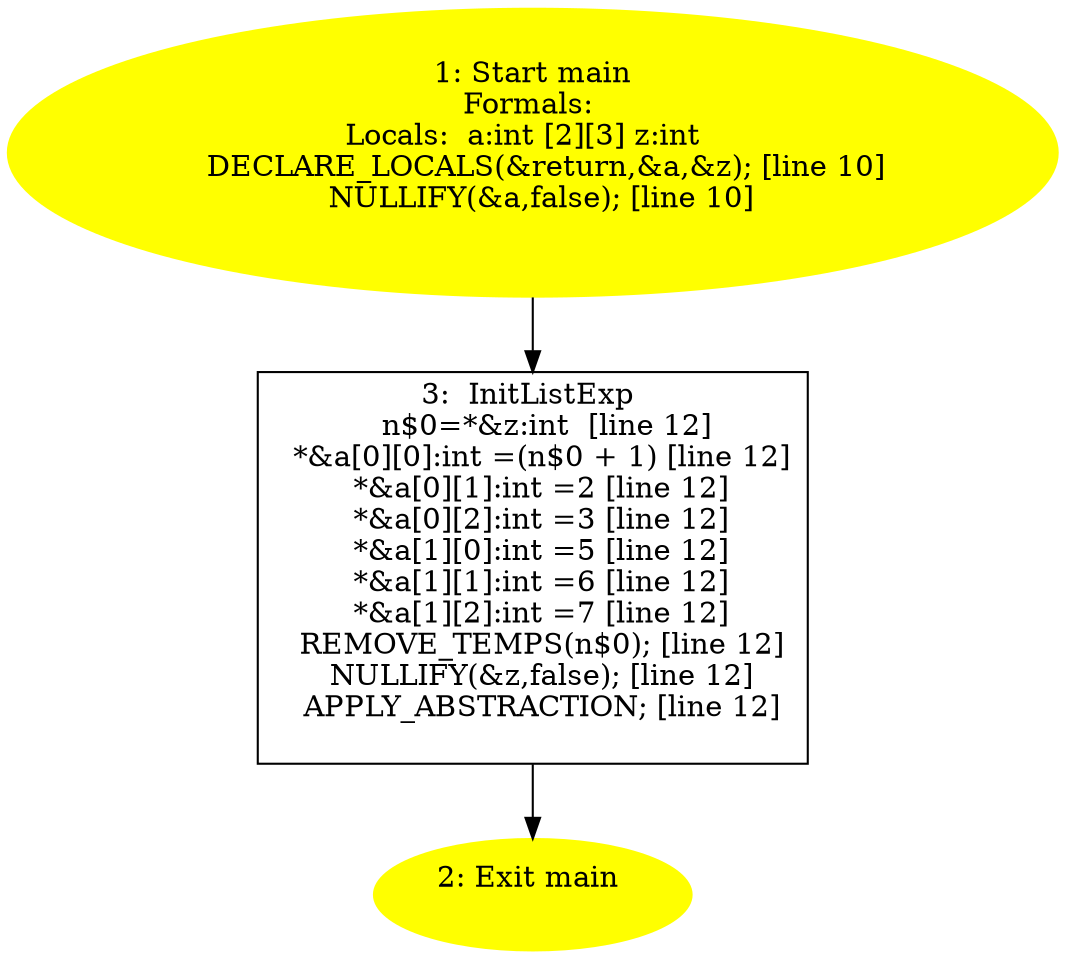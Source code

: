 digraph iCFG {
3 [label="3:  InitListExp \n   n$0=*&z:int  [line 12]\n  *&a[0][0]:int =(n$0 + 1) [line 12]\n  *&a[0][1]:int =2 [line 12]\n  *&a[0][2]:int =3 [line 12]\n  *&a[1][0]:int =5 [line 12]\n  *&a[1][1]:int =6 [line 12]\n  *&a[1][2]:int =7 [line 12]\n  REMOVE_TEMPS(n$0); [line 12]\n  NULLIFY(&z,false); [line 12]\n  APPLY_ABSTRACTION; [line 12]\n " shape="box"]
	

	 3 -> 2 ;
2 [label="2: Exit main \n  " color=yellow style=filled]
	

1 [label="1: Start main\nFormals: \nLocals:  a:int [2][3] z:int  \n   DECLARE_LOCALS(&return,&a,&z); [line 10]\n  NULLIFY(&a,false); [line 10]\n " color=yellow style=filled]
	

	 1 -> 3 ;
}
